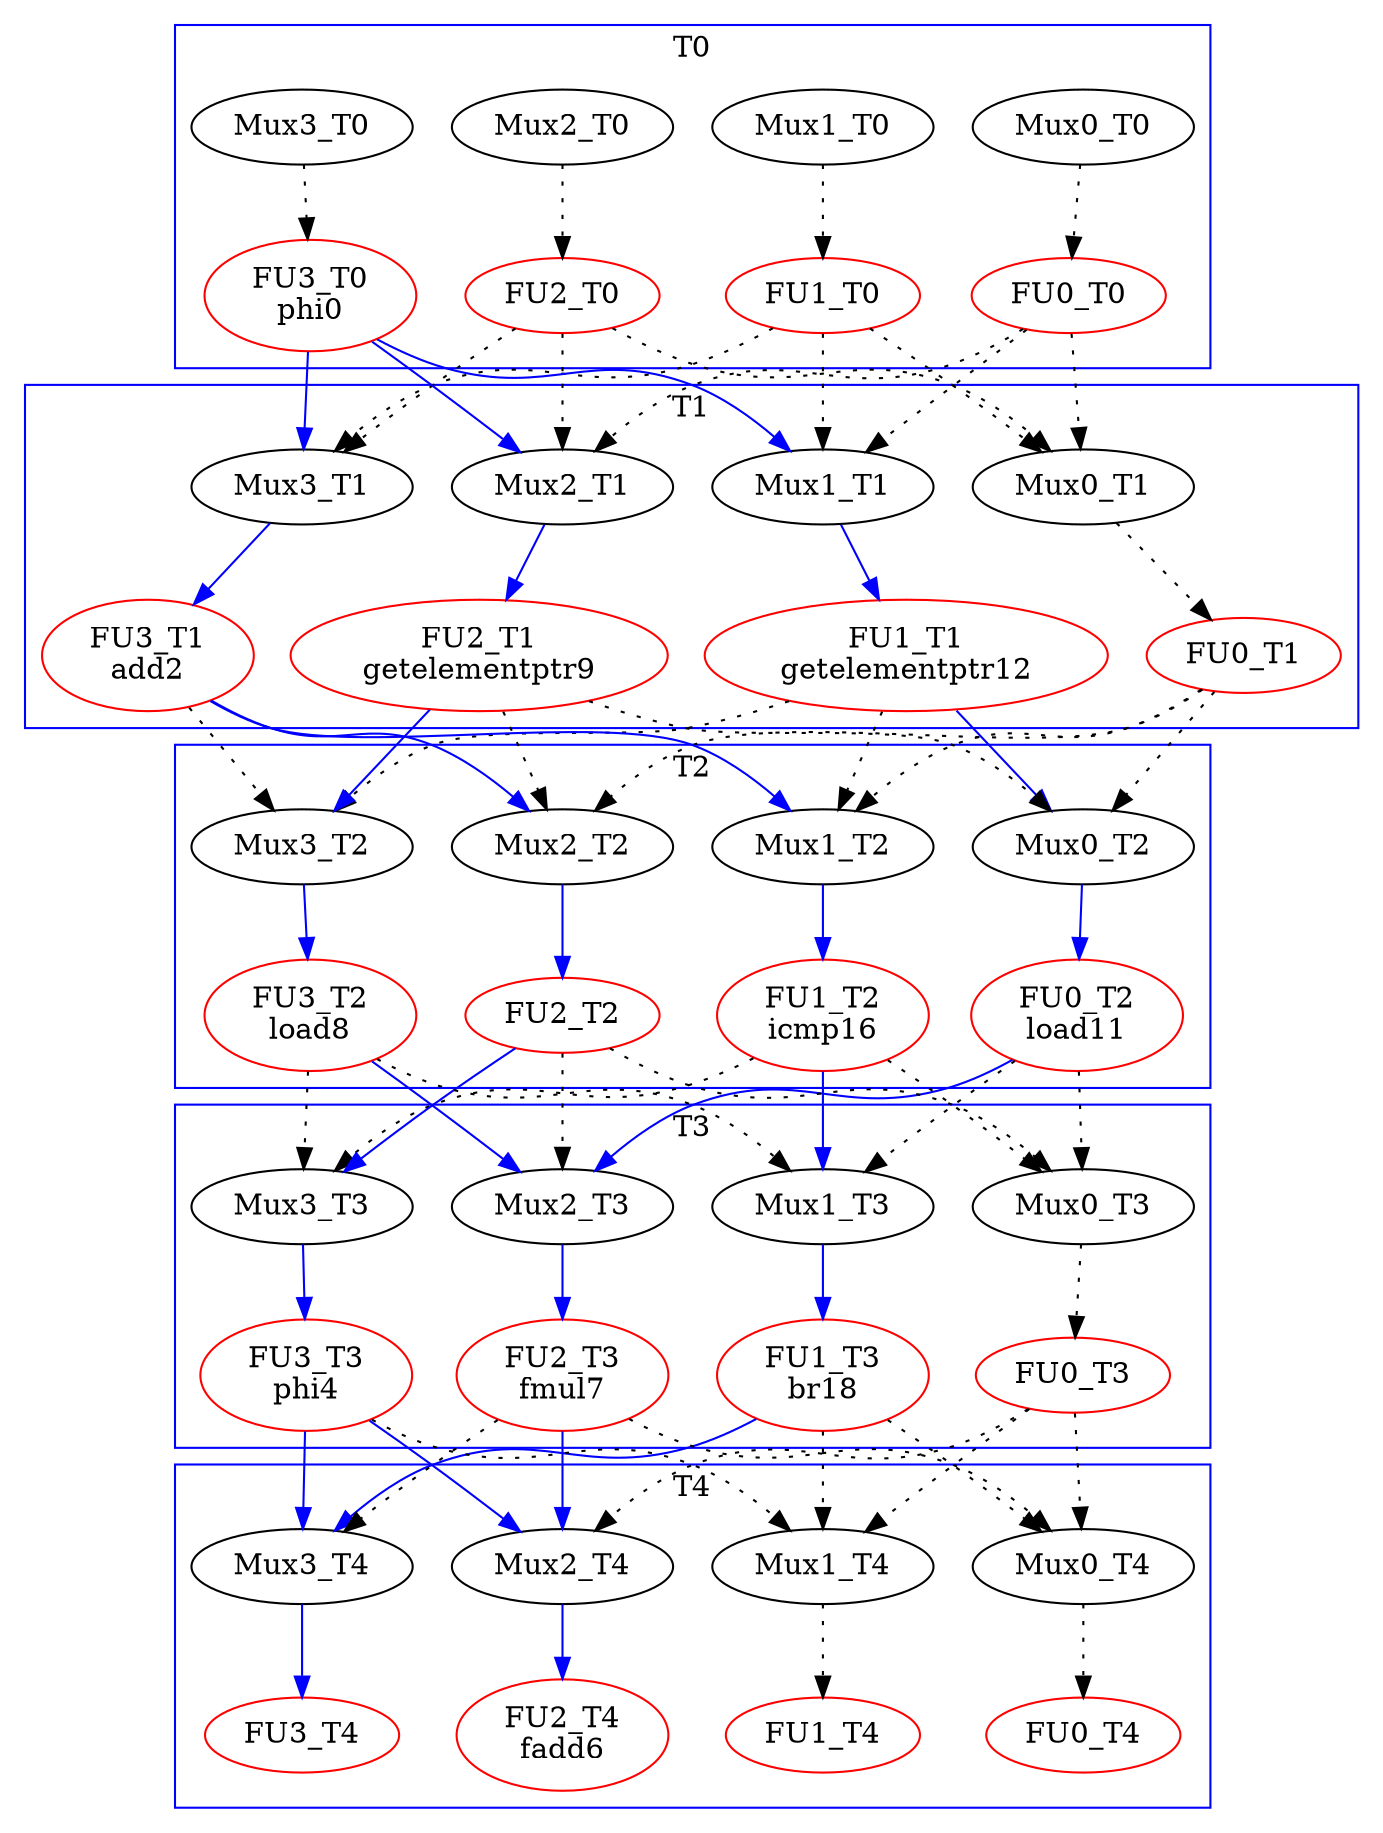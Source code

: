 digraph G {
    subgraph cluster_T0 {
        color=blue;
        label="T0";
        FU0_T0 [z=0 color=red];
        Mux0_T0 [z=0];
        FU1_T0 [z=0 color=red];
        Mux1_T0 [z=0];
        FU2_T0 [z=0 color=red];
        Mux2_T0 [z=0];
        FU3_T0 [z=0 label="FU3_T0\nphi0" color=red];
        Mux3_T0 [z=0];
    }
    subgraph cluster_T1 {
        color=blue;
        label="T1";
        FU0_T1 [z=1 color=red];
        Mux0_T1 [z=1];
        FU1_T1 [z=1 label="FU1_T1\ngetelementptr12" color=red];
        Mux1_T1 [z=1];
        FU2_T1 [z=1 label="FU2_T1\ngetelementptr9" color=red];
        Mux2_T1 [z=1];
        FU3_T1 [z=1 label="FU3_T1\nadd2" color=red];
        Mux3_T1 [z=1];
    }
    subgraph cluster_T2 {
        color=blue;
        label="T2";
        FU0_T2 [z=2 label="FU0_T2\nload11" color=red];
        Mux0_T2 [z=2];
        FU1_T2 [z=2 label="FU1_T2\nicmp16" color=red];
        Mux1_T2 [z=2];
        FU2_T2 [z=2 color=red];
        Mux2_T2 [z=2];
        FU3_T2 [z=2 label="FU3_T2\nload8" color=red];
        Mux3_T2 [z=2];
    }
    subgraph cluster_T3 {
        color=blue;
        label="T3";
        FU0_T3 [z=3 color=red];
        Mux0_T3 [z=3];
        FU1_T3 [z=3 label="FU1_T3\nbr18" color=red];
        Mux1_T3 [z=3];
        FU2_T3 [z=3 label="FU2_T3\nfmul7" color=red];
        Mux2_T3 [z=3];
        FU3_T3 [z=3 label="FU3_T3\nphi4" color=red];
        Mux3_T3 [z=3];
    }
    subgraph cluster_T4 {
        color=blue;
        label="T4";
        FU0_T4 [z=4 color=red];
        Mux0_T4 [z=4];
        FU1_T4 [z=4 color=red];
        Mux1_T4 [z=4];
        FU2_T4 [z=4 label="FU2_T4\nfadd6" color=red];
        Mux2_T4 [z=4];
        FU3_T4 [z=4 color=red];
        Mux3_T4 [z=4];
    }
    edge [color="blue"];
    Mux1_T1 -> FU1_T1;
    Mux2_T1 -> FU2_T1;
    Mux3_T1 -> FU3_T1;
    FU3_T0 -> Mux3_T1;
    Mux0_T2 -> FU0_T2;
    Mux1_T2 -> FU1_T2;
    Mux2_T2 -> FU2_T2;
    Mux3_T2 -> FU3_T2;
    Mux1_T3 -> FU1_T3;
    FU1_T2 -> Mux1_T3;
    Mux2_T3 -> FU2_T3;
    Mux3_T3 -> FU3_T3;
    Mux2_T4 -> FU2_T4;
    FU2_T3 -> Mux2_T4;
    Mux3_T4 -> FU3_T4;
    FU3_T3 -> Mux3_T4;
    FU1_T1 -> Mux0_T2;
    FU0_T2 -> Mux2_T3;
    FU1_T3 -> Mux3_T4;
    FU3_T0 -> Mux1_T1;
    FU3_T1 -> Mux1_T2;
    FU2_T1 -> Mux3_T2;
    FU2_T2 -> Mux3_T3;
    FU3_T0 -> Mux2_T1;
    FU3_T1 -> Mux2_T2;
    FU3_T2 -> Mux2_T3;
    FU3_T3 -> Mux2_T4;
    edge [color="black" style="dotted"];
    Mux0_T0 -> FU0_T0;
    Mux1_T0 -> FU1_T0;
    Mux2_T0 -> FU2_T0;
    Mux3_T0 -> FU3_T0;
    Mux0_T1 -> FU0_T1;
    FU0_T0 -> Mux0_T1;
    FU1_T0 -> Mux1_T1;
    FU2_T0 -> Mux2_T1;
    FU0_T1 -> Mux0_T2;
    FU1_T1 -> Mux1_T2;
    FU2_T1 -> Mux2_T2;
    FU3_T1 -> Mux3_T2;
    Mux0_T3 -> FU0_T3;
    FU0_T2 -> Mux0_T3;
    FU2_T2 -> Mux2_T3;
    FU3_T2 -> Mux3_T3;
    Mux0_T4 -> FU0_T4;
    FU0_T3 -> Mux0_T4;
    Mux1_T4 -> FU1_T4;
    FU1_T3 -> Mux1_T4;
    FU0_T0 -> Mux1_T1;
    FU0_T1 -> Mux1_T2;
    FU0_T2 -> Mux1_T3;
    FU0_T3 -> Mux1_T4;
    FU1_T0 -> Mux0_T1;
    FU1_T2 -> Mux0_T3;
    FU1_T3 -> Mux0_T4;
    FU0_T0 -> Mux2_T1;
    FU0_T1 -> Mux2_T2;
    FU0_T3 -> Mux2_T4;
    FU2_T0 -> Mux0_T1;
    FU2_T1 -> Mux0_T2;
    FU2_T2 -> Mux0_T3;
    FU2_T3 -> Mux0_T4;
    FU1_T0 -> Mux3_T1;
    FU1_T1 -> Mux3_T2;
    FU1_T2 -> Mux3_T3;
    FU3_T2 -> Mux1_T3;
    FU3_T3 -> Mux1_T4;
    FU2_T0 -> Mux3_T1;
    FU2_T3 -> Mux3_T4;
}
